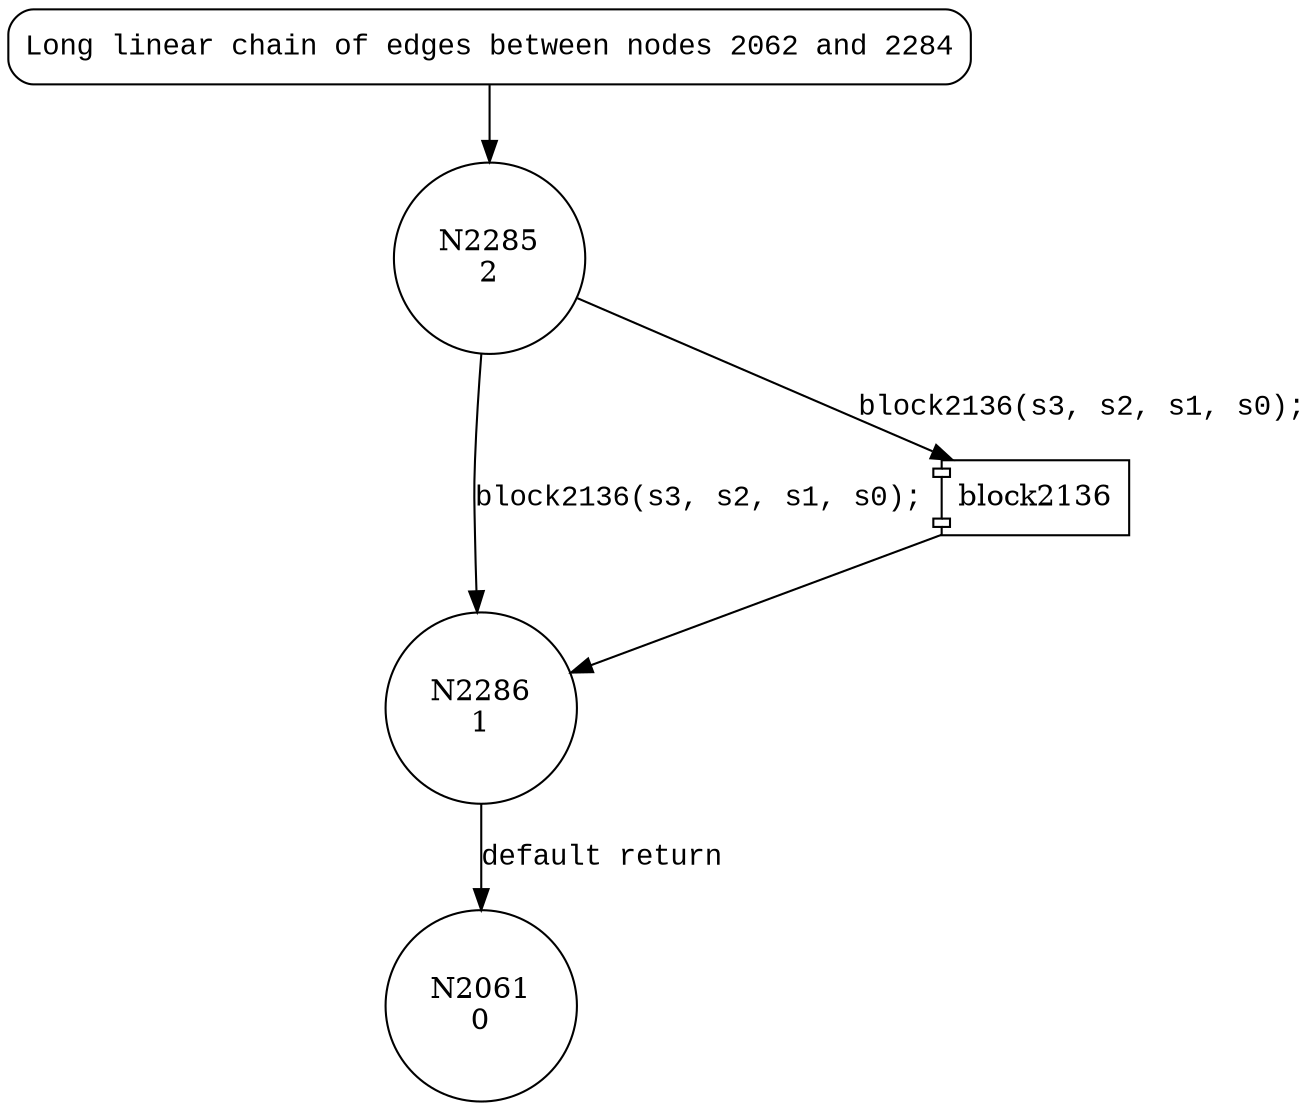 digraph block1844 {
2285 [shape="circle" label="N2285\n2"]
2286 [shape="circle" label="N2286\n1"]
2061 [shape="circle" label="N2061\n0"]
2062 [style="filled,bold" penwidth="1" fillcolor="white" fontname="Courier New" shape="Mrecord" label="Long linear chain of edges between nodes 2062 and 2284"]
2062 -> 2285[label=""]
100216 [shape="component" label="block2136"]
2285 -> 100216 [label="block2136(s3, s2, s1, s0);" fontname="Courier New"]
100216 -> 2286 [label="" fontname="Courier New"]
2285 -> 2286 [label="block2136(s3, s2, s1, s0);" fontname="Courier New"]
2286 -> 2061 [label="default return" fontname="Courier New"]
}